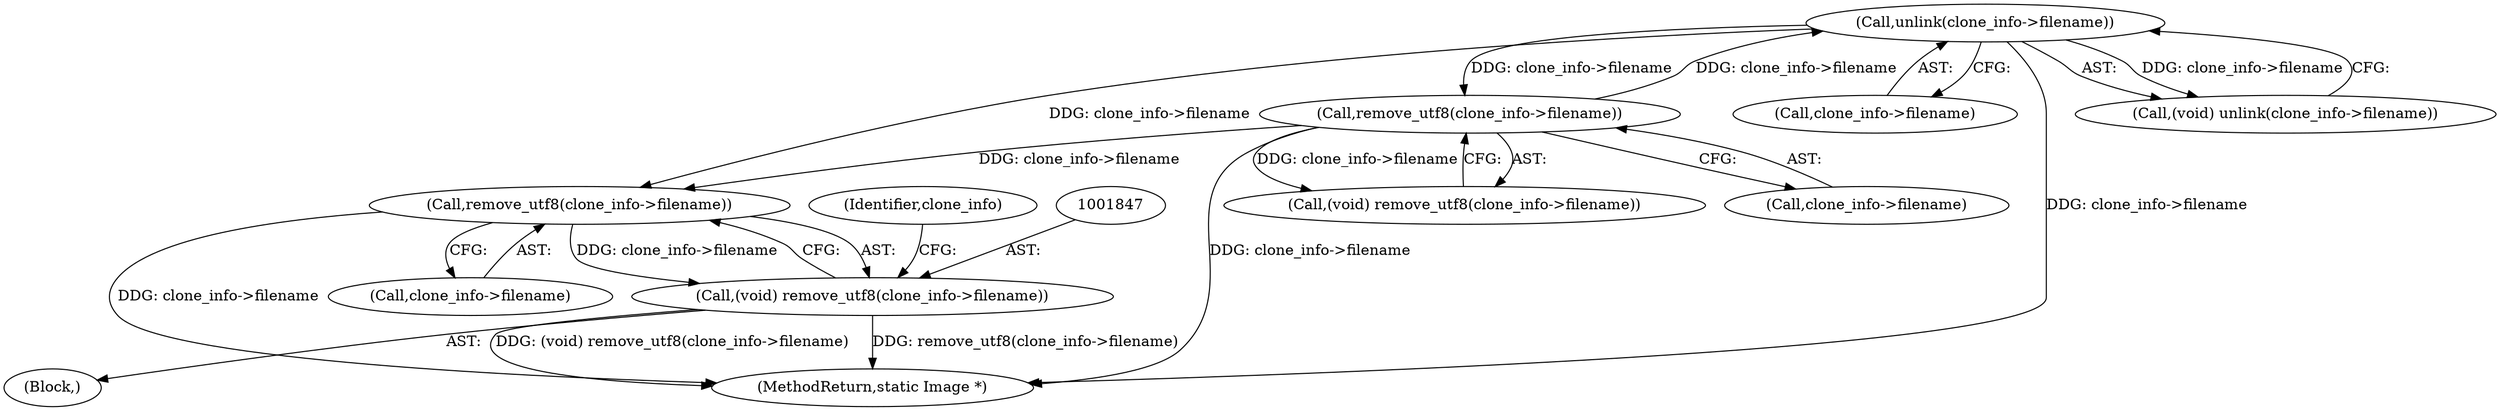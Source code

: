 digraph "0_ImageMagick_8985ed08f01d465ee65ab5a106186b3868b6f601@API" {
"1001848" [label="(Call,remove_utf8(clone_info->filename))"];
"1001728" [label="(Call,unlink(clone_info->filename))"];
"1001641" [label="(Call,remove_utf8(clone_info->filename))"];
"1001846" [label="(Call,(void) remove_utf8(clone_info->filename))"];
"1001729" [label="(Call,clone_info->filename)"];
"1001642" [label="(Call,clone_info->filename)"];
"1001641" [label="(Call,remove_utf8(clone_info->filename))"];
"1001848" [label="(Call,remove_utf8(clone_info->filename))"];
"1001874" [label="(MethodReturn,static Image *)"];
"1001849" [label="(Call,clone_info->filename)"];
"1001836" [label="(Block,)"];
"1001728" [label="(Call,unlink(clone_info->filename))"];
"1001853" [label="(Identifier,clone_info)"];
"1001639" [label="(Call,(void) remove_utf8(clone_info->filename))"];
"1001846" [label="(Call,(void) remove_utf8(clone_info->filename))"];
"1001726" [label="(Call,(void) unlink(clone_info->filename))"];
"1001848" -> "1001846"  [label="AST: "];
"1001848" -> "1001849"  [label="CFG: "];
"1001849" -> "1001848"  [label="AST: "];
"1001846" -> "1001848"  [label="CFG: "];
"1001848" -> "1001874"  [label="DDG: clone_info->filename"];
"1001848" -> "1001846"  [label="DDG: clone_info->filename"];
"1001728" -> "1001848"  [label="DDG: clone_info->filename"];
"1001641" -> "1001848"  [label="DDG: clone_info->filename"];
"1001728" -> "1001726"  [label="AST: "];
"1001728" -> "1001729"  [label="CFG: "];
"1001729" -> "1001728"  [label="AST: "];
"1001726" -> "1001728"  [label="CFG: "];
"1001728" -> "1001874"  [label="DDG: clone_info->filename"];
"1001728" -> "1001641"  [label="DDG: clone_info->filename"];
"1001728" -> "1001726"  [label="DDG: clone_info->filename"];
"1001641" -> "1001728"  [label="DDG: clone_info->filename"];
"1001641" -> "1001639"  [label="AST: "];
"1001641" -> "1001642"  [label="CFG: "];
"1001642" -> "1001641"  [label="AST: "];
"1001639" -> "1001641"  [label="CFG: "];
"1001641" -> "1001874"  [label="DDG: clone_info->filename"];
"1001641" -> "1001639"  [label="DDG: clone_info->filename"];
"1001846" -> "1001836"  [label="AST: "];
"1001847" -> "1001846"  [label="AST: "];
"1001853" -> "1001846"  [label="CFG: "];
"1001846" -> "1001874"  [label="DDG: (void) remove_utf8(clone_info->filename)"];
"1001846" -> "1001874"  [label="DDG: remove_utf8(clone_info->filename)"];
}
